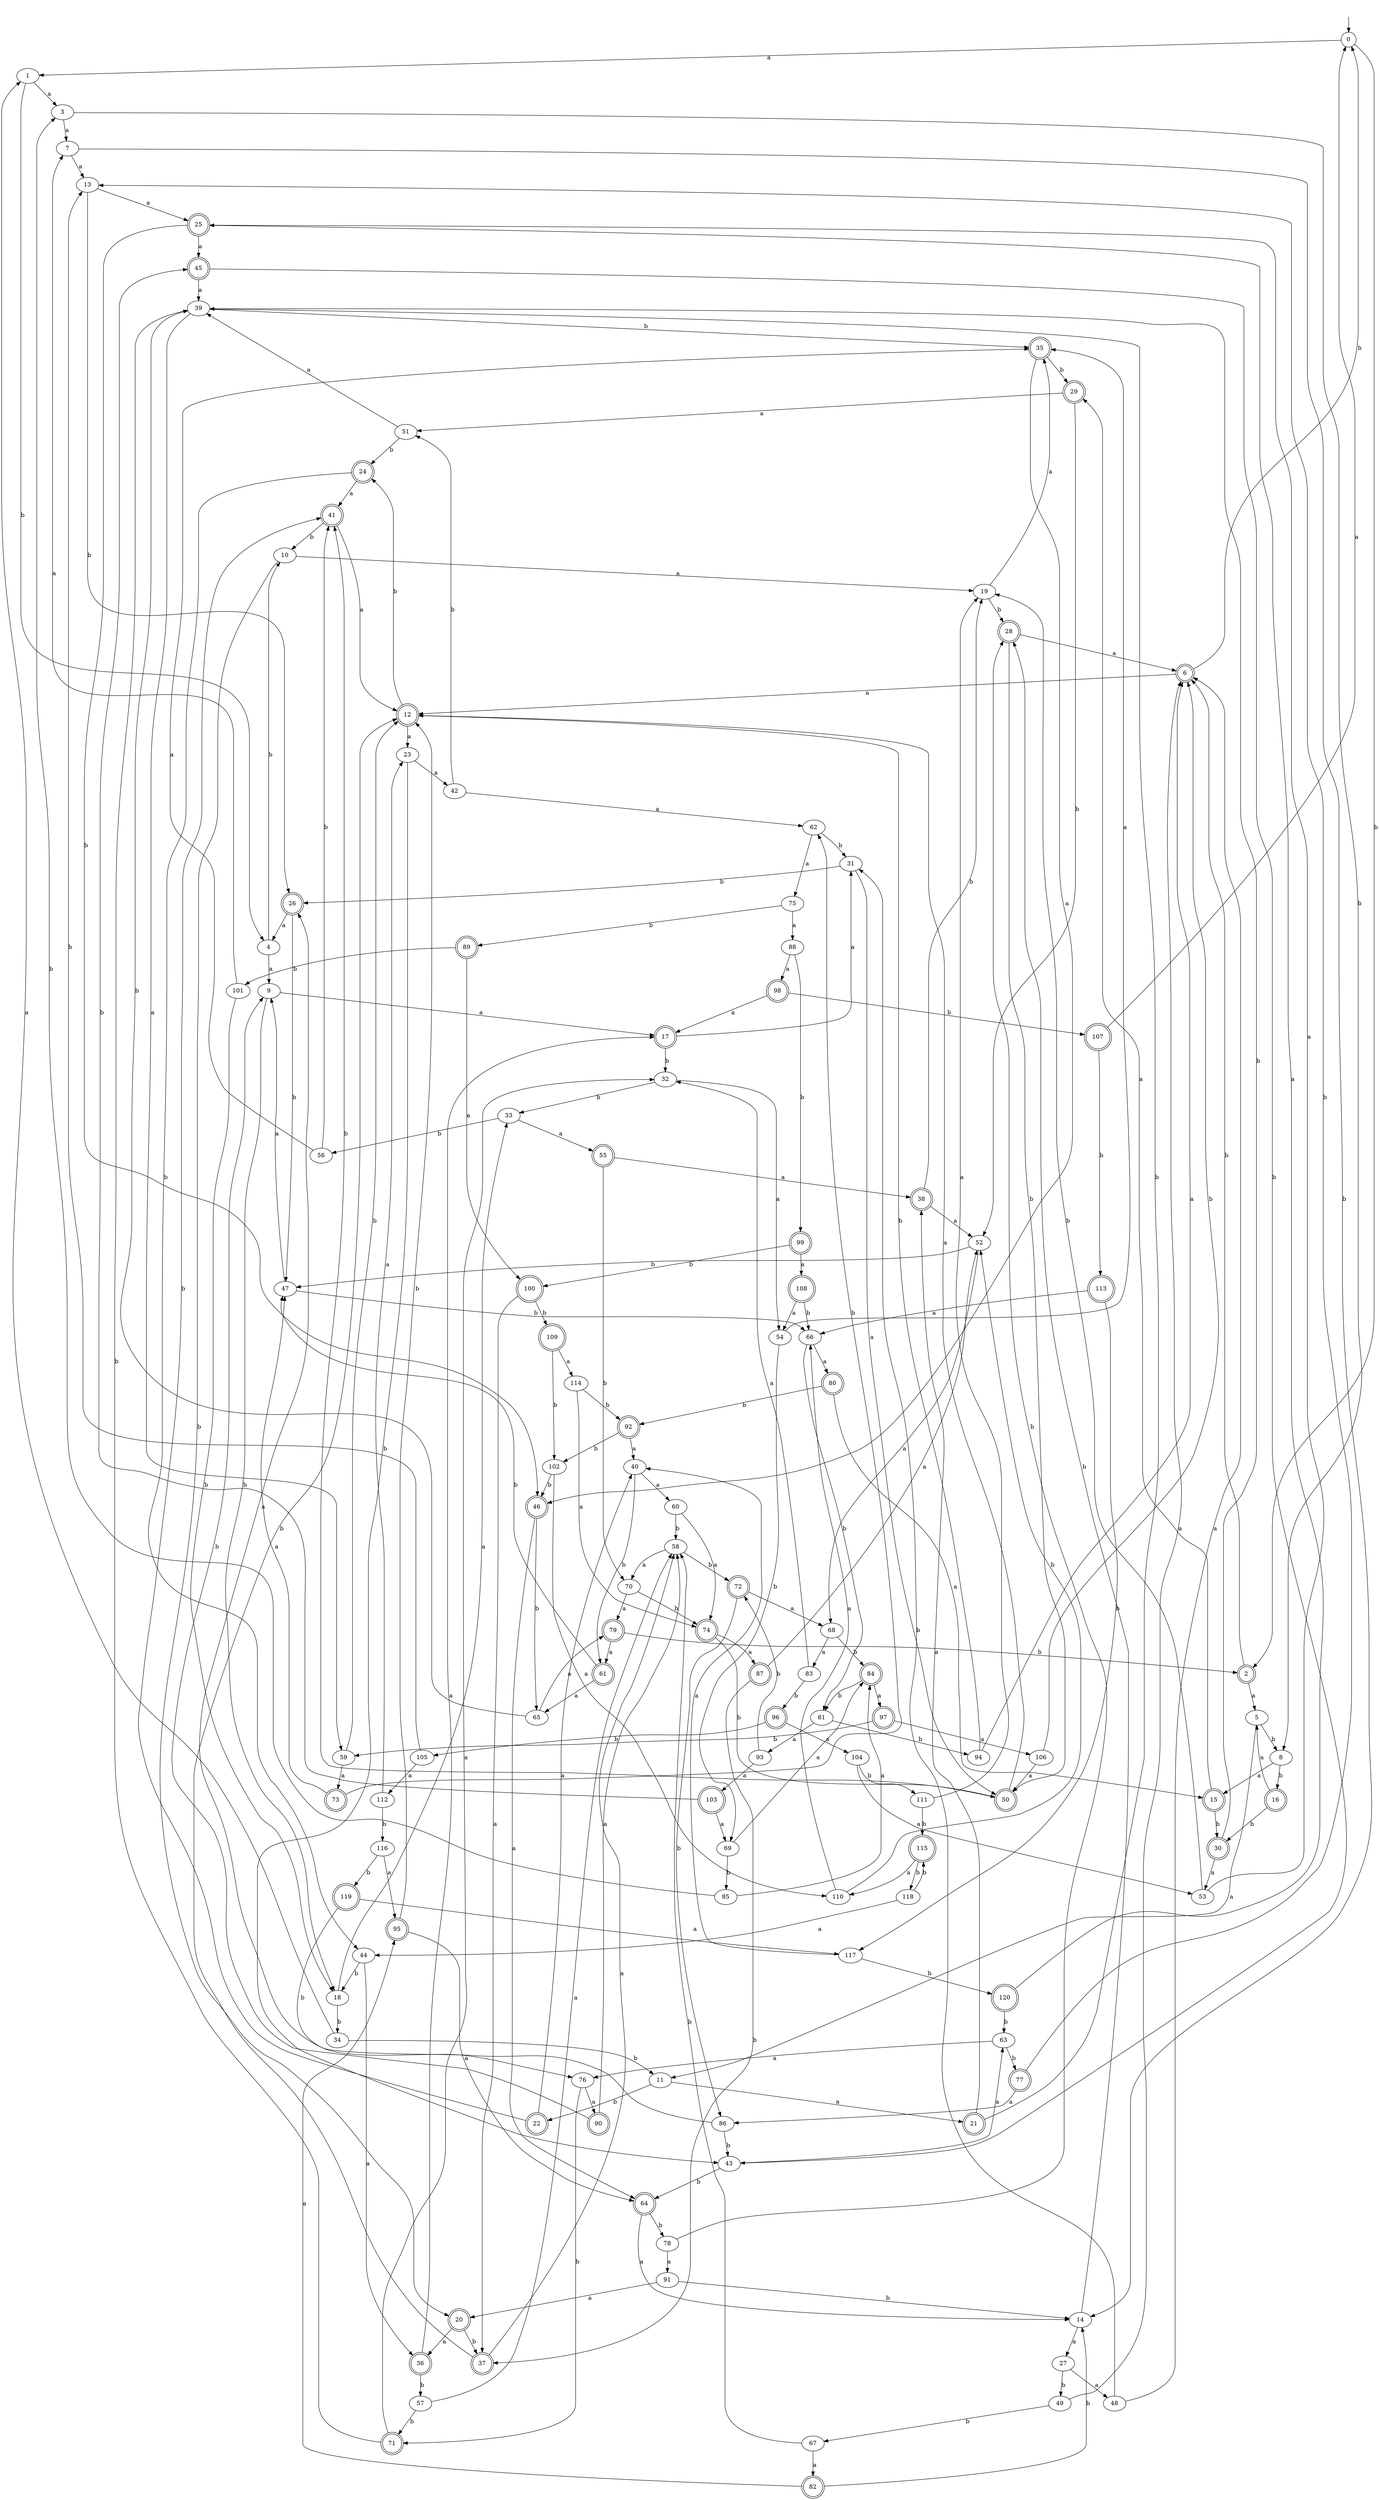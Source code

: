 digraph RandomDFA {
  __start0 [label="", shape=none];
  __start0 -> 0 [label=""];
  0 [shape=circle]
  0 -> 1 [label="a"]
  0 -> 2 [label="b"]
  1
  1 -> 3 [label="a"]
  1 -> 4 [label="b"]
  2 [shape=doublecircle]
  2 -> 5 [label="a"]
  2 -> 6 [label="b"]
  3
  3 -> 7 [label="a"]
  3 -> 8 [label="b"]
  4
  4 -> 9 [label="a"]
  4 -> 10 [label="b"]
  5
  5 -> 11 [label="a"]
  5 -> 8 [label="b"]
  6 [shape=doublecircle]
  6 -> 12 [label="a"]
  6 -> 0 [label="b"]
  7
  7 -> 13 [label="a"]
  7 -> 14 [label="b"]
  8
  8 -> 15 [label="a"]
  8 -> 16 [label="b"]
  9
  9 -> 17 [label="a"]
  9 -> 18 [label="b"]
  10
  10 -> 19 [label="a"]
  10 -> 20 [label="b"]
  11
  11 -> 21 [label="a"]
  11 -> 22 [label="b"]
  12 [shape=doublecircle]
  12 -> 23 [label="a"]
  12 -> 24 [label="b"]
  13
  13 -> 25 [label="a"]
  13 -> 26 [label="b"]
  14
  14 -> 27 [label="a"]
  14 -> 28 [label="b"]
  15 [shape=doublecircle]
  15 -> 29 [label="a"]
  15 -> 30 [label="b"]
  16 [shape=doublecircle]
  16 -> 5 [label="a"]
  16 -> 30 [label="b"]
  17 [shape=doublecircle]
  17 -> 31 [label="a"]
  17 -> 32 [label="b"]
  18
  18 -> 33 [label="a"]
  18 -> 34 [label="b"]
  19
  19 -> 35 [label="a"]
  19 -> 28 [label="b"]
  20 [shape=doublecircle]
  20 -> 36 [label="a"]
  20 -> 37 [label="b"]
  21 [shape=doublecircle]
  21 -> 38 [label="a"]
  21 -> 39 [label="b"]
  22 [shape=doublecircle]
  22 -> 40 [label="a"]
  22 -> 41 [label="b"]
  23
  23 -> 42 [label="a"]
  23 -> 43 [label="b"]
  24 [shape=doublecircle]
  24 -> 41 [label="a"]
  24 -> 44 [label="b"]
  25 [shape=doublecircle]
  25 -> 45 [label="a"]
  25 -> 46 [label="b"]
  26 [shape=doublecircle]
  26 -> 4 [label="a"]
  26 -> 47 [label="b"]
  27
  27 -> 48 [label="a"]
  27 -> 49 [label="b"]
  28 [shape=doublecircle]
  28 -> 6 [label="a"]
  28 -> 50 [label="b"]
  29 [shape=doublecircle]
  29 -> 51 [label="a"]
  29 -> 52 [label="b"]
  30 [shape=doublecircle]
  30 -> 53 [label="a"]
  30 -> 39 [label="b"]
  31
  31 -> 50 [label="a"]
  31 -> 26 [label="b"]
  32
  32 -> 54 [label="a"]
  32 -> 33 [label="b"]
  33
  33 -> 55 [label="a"]
  33 -> 56 [label="b"]
  34
  34 -> 1 [label="a"]
  34 -> 11 [label="b"]
  35 [shape=doublecircle]
  35 -> 46 [label="a"]
  35 -> 29 [label="b"]
  36 [shape=doublecircle]
  36 -> 17 [label="a"]
  36 -> 57 [label="b"]
  37 [shape=doublecircle]
  37 -> 58 [label="a"]
  37 -> 12 [label="b"]
  38 [shape=doublecircle]
  38 -> 52 [label="a"]
  38 -> 19 [label="b"]
  39
  39 -> 59 [label="a"]
  39 -> 35 [label="b"]
  40
  40 -> 60 [label="a"]
  40 -> 61 [label="b"]
  41 [shape=doublecircle]
  41 -> 12 [label="a"]
  41 -> 10 [label="b"]
  42
  42 -> 62 [label="a"]
  42 -> 51 [label="b"]
  43
  43 -> 63 [label="a"]
  43 -> 64 [label="b"]
  44
  44 -> 36 [label="a"]
  44 -> 18 [label="b"]
  45 [shape=doublecircle]
  45 -> 39 [label="a"]
  45 -> 43 [label="b"]
  46 [shape=doublecircle]
  46 -> 64 [label="a"]
  46 -> 65 [label="b"]
  47
  47 -> 9 [label="a"]
  47 -> 66 [label="b"]
  48
  48 -> 6 [label="a"]
  48 -> 31 [label="b"]
  49
  49 -> 6 [label="a"]
  49 -> 67 [label="b"]
  50 [shape=doublecircle]
  50 -> 12 [label="a"]
  50 -> 41 [label="b"]
  51
  51 -> 39 [label="a"]
  51 -> 24 [label="b"]
  52
  52 -> 68 [label="a"]
  52 -> 47 [label="b"]
  53
  53 -> 25 [label="a"]
  53 -> 19 [label="b"]
  54
  54 -> 35 [label="a"]
  54 -> 69 [label="b"]
  55 [shape=doublecircle]
  55 -> 38 [label="a"]
  55 -> 70 [label="b"]
  56
  56 -> 35 [label="a"]
  56 -> 41 [label="b"]
  57
  57 -> 58 [label="a"]
  57 -> 71 [label="b"]
  58
  58 -> 70 [label="a"]
  58 -> 72 [label="b"]
  59
  59 -> 73 [label="a"]
  59 -> 12 [label="b"]
  60
  60 -> 74 [label="a"]
  60 -> 58 [label="b"]
  61 [shape=doublecircle]
  61 -> 65 [label="a"]
  61 -> 47 [label="b"]
  62
  62 -> 75 [label="a"]
  62 -> 31 [label="b"]
  63
  63 -> 76 [label="a"]
  63 -> 77 [label="b"]
  64 [shape=doublecircle]
  64 -> 14 [label="a"]
  64 -> 78 [label="b"]
  65
  65 -> 79 [label="a"]
  65 -> 39 [label="b"]
  66
  66 -> 80 [label="a"]
  66 -> 81 [label="b"]
  67
  67 -> 82 [label="a"]
  67 -> 58 [label="b"]
  68
  68 -> 83 [label="a"]
  68 -> 84 [label="b"]
  69
  69 -> 84 [label="a"]
  69 -> 85 [label="b"]
  70
  70 -> 79 [label="a"]
  70 -> 74 [label="b"]
  71 [shape=doublecircle]
  71 -> 32 [label="a"]
  71 -> 39 [label="b"]
  72 [shape=doublecircle]
  72 -> 68 [label="a"]
  72 -> 86 [label="b"]
  73 [shape=doublecircle]
  73 -> 47 [label="a"]
  73 -> 62 [label="b"]
  74 [shape=doublecircle]
  74 -> 87 [label="a"]
  74 -> 50 [label="b"]
  75
  75 -> 88 [label="a"]
  75 -> 89 [label="b"]
  76
  76 -> 90 [label="a"]
  76 -> 71 [label="b"]
  77 [shape=doublecircle]
  77 -> 86 [label="a"]
  77 -> 13 [label="b"]
  78
  78 -> 91 [label="a"]
  78 -> 28 [label="b"]
  79 [shape=doublecircle]
  79 -> 61 [label="a"]
  79 -> 2 [label="b"]
  80 [shape=doublecircle]
  80 -> 15 [label="a"]
  80 -> 92 [label="b"]
  81
  81 -> 93 [label="a"]
  81 -> 94 [label="b"]
  82 [shape=doublecircle]
  82 -> 95 [label="a"]
  82 -> 14 [label="b"]
  83
  83 -> 32 [label="a"]
  83 -> 96 [label="b"]
  84 [shape=doublecircle]
  84 -> 97 [label="a"]
  84 -> 81 [label="b"]
  85
  85 -> 84 [label="a"]
  85 -> 3 [label="b"]
  86
  86 -> 26 [label="a"]
  86 -> 43 [label="b"]
  87 [shape=doublecircle]
  87 -> 52 [label="a"]
  87 -> 37 [label="b"]
  88
  88 -> 98 [label="a"]
  88 -> 99 [label="b"]
  89 [shape=doublecircle]
  89 -> 100 [label="a"]
  89 -> 101 [label="b"]
  90 [shape=doublecircle]
  90 -> 58 [label="a"]
  90 -> 9 [label="b"]
  91
  91 -> 20 [label="a"]
  91 -> 14 [label="b"]
  92 [shape=doublecircle]
  92 -> 40 [label="a"]
  92 -> 102 [label="b"]
  93
  93 -> 103 [label="a"]
  93 -> 72 [label="b"]
  94
  94 -> 6 [label="a"]
  94 -> 12 [label="b"]
  95 [shape=doublecircle]
  95 -> 64 [label="a"]
  95 -> 12 [label="b"]
  96 [shape=doublecircle]
  96 -> 104 [label="a"]
  96 -> 105 [label="b"]
  97 [shape=doublecircle]
  97 -> 106 [label="a"]
  97 -> 59 [label="b"]
  98 [shape=doublecircle]
  98 -> 17 [label="a"]
  98 -> 107 [label="b"]
  99 [shape=doublecircle]
  99 -> 108 [label="a"]
  99 -> 100 [label="b"]
  100 [shape=doublecircle]
  100 -> 37 [label="a"]
  100 -> 109 [label="b"]
  101
  101 -> 7 [label="a"]
  101 -> 18 [label="b"]
  102
  102 -> 110 [label="a"]
  102 -> 46 [label="b"]
  103 [shape=doublecircle]
  103 -> 69 [label="a"]
  103 -> 45 [label="b"]
  104
  104 -> 53 [label="a"]
  104 -> 111 [label="b"]
  105
  105 -> 112 [label="a"]
  105 -> 13 [label="b"]
  106
  106 -> 50 [label="a"]
  106 -> 6 [label="b"]
  107 [shape=doublecircle]
  107 -> 0 [label="a"]
  107 -> 113 [label="b"]
  108 [shape=doublecircle]
  108 -> 54 [label="a"]
  108 -> 66 [label="b"]
  109 [shape=doublecircle]
  109 -> 114 [label="a"]
  109 -> 102 [label="b"]
  110
  110 -> 66 [label="a"]
  110 -> 52 [label="b"]
  111
  111 -> 19 [label="a"]
  111 -> 115 [label="b"]
  112
  112 -> 23 [label="a"]
  112 -> 116 [label="b"]
  113 [shape=doublecircle]
  113 -> 66 [label="a"]
  113 -> 117 [label="b"]
  114
  114 -> 74 [label="a"]
  114 -> 92 [label="b"]
  115 [shape=doublecircle]
  115 -> 110 [label="a"]
  115 -> 118 [label="b"]
  116
  116 -> 95 [label="a"]
  116 -> 119 [label="b"]
  117
  117 -> 40 [label="a"]
  117 -> 120 [label="b"]
  118
  118 -> 44 [label="a"]
  118 -> 115 [label="b"]
  119 [shape=doublecircle]
  119 -> 117 [label="a"]
  119 -> 76 [label="b"]
  120 [shape=doublecircle]
  120 -> 25 [label="a"]
  120 -> 63 [label="b"]
}
